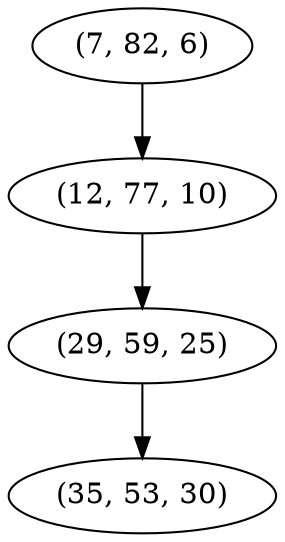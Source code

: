 digraph tree {
    "(7, 82, 6)";
    "(12, 77, 10)";
    "(29, 59, 25)";
    "(35, 53, 30)";
    "(7, 82, 6)" -> "(12, 77, 10)";
    "(12, 77, 10)" -> "(29, 59, 25)";
    "(29, 59, 25)" -> "(35, 53, 30)";
}
